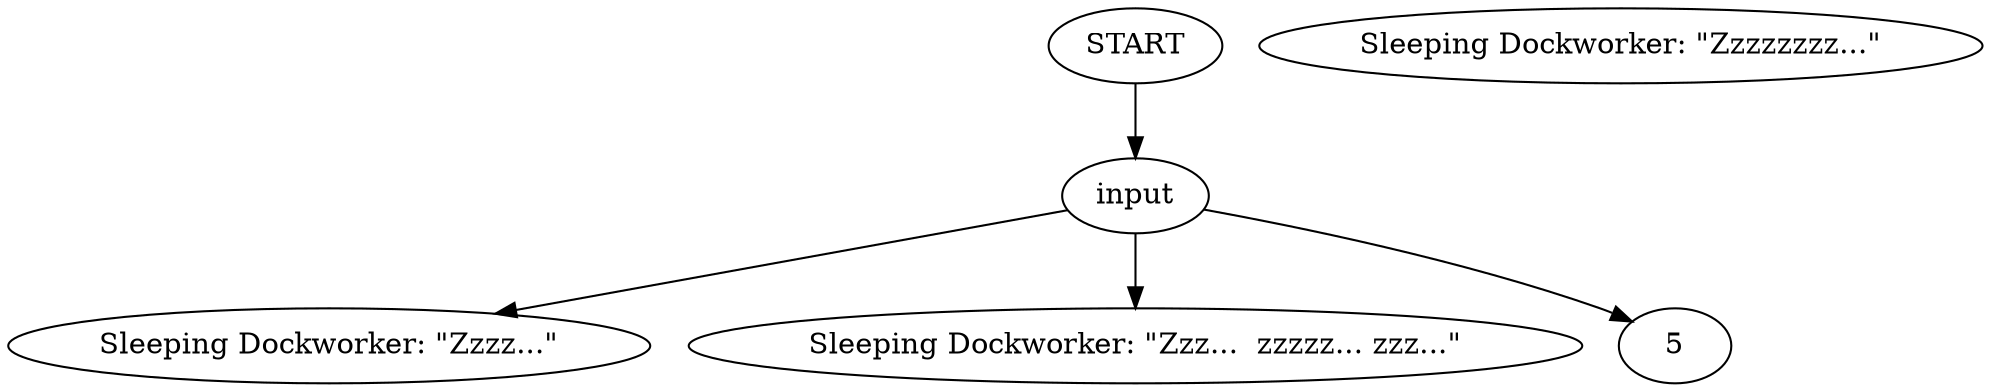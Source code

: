 # WHIRLING / SLEEPER barks
# Zzzzzzz...
# ==================================================
digraph G {
	  0 [label="START"];
	  1 [label="input"];
	  2 [label="Sleeping Dockworker: \"Zzzz...\""];
	  3 [label="Sleeping Dockworker: \"Zzzzzzzz...\""];
	  4 [label="Sleeping Dockworker: \"Zzz...  zzzzz... zzz...\""];
	  0 -> 1
	  1 -> 2
	  1 -> 4
	  1 -> 5
}

